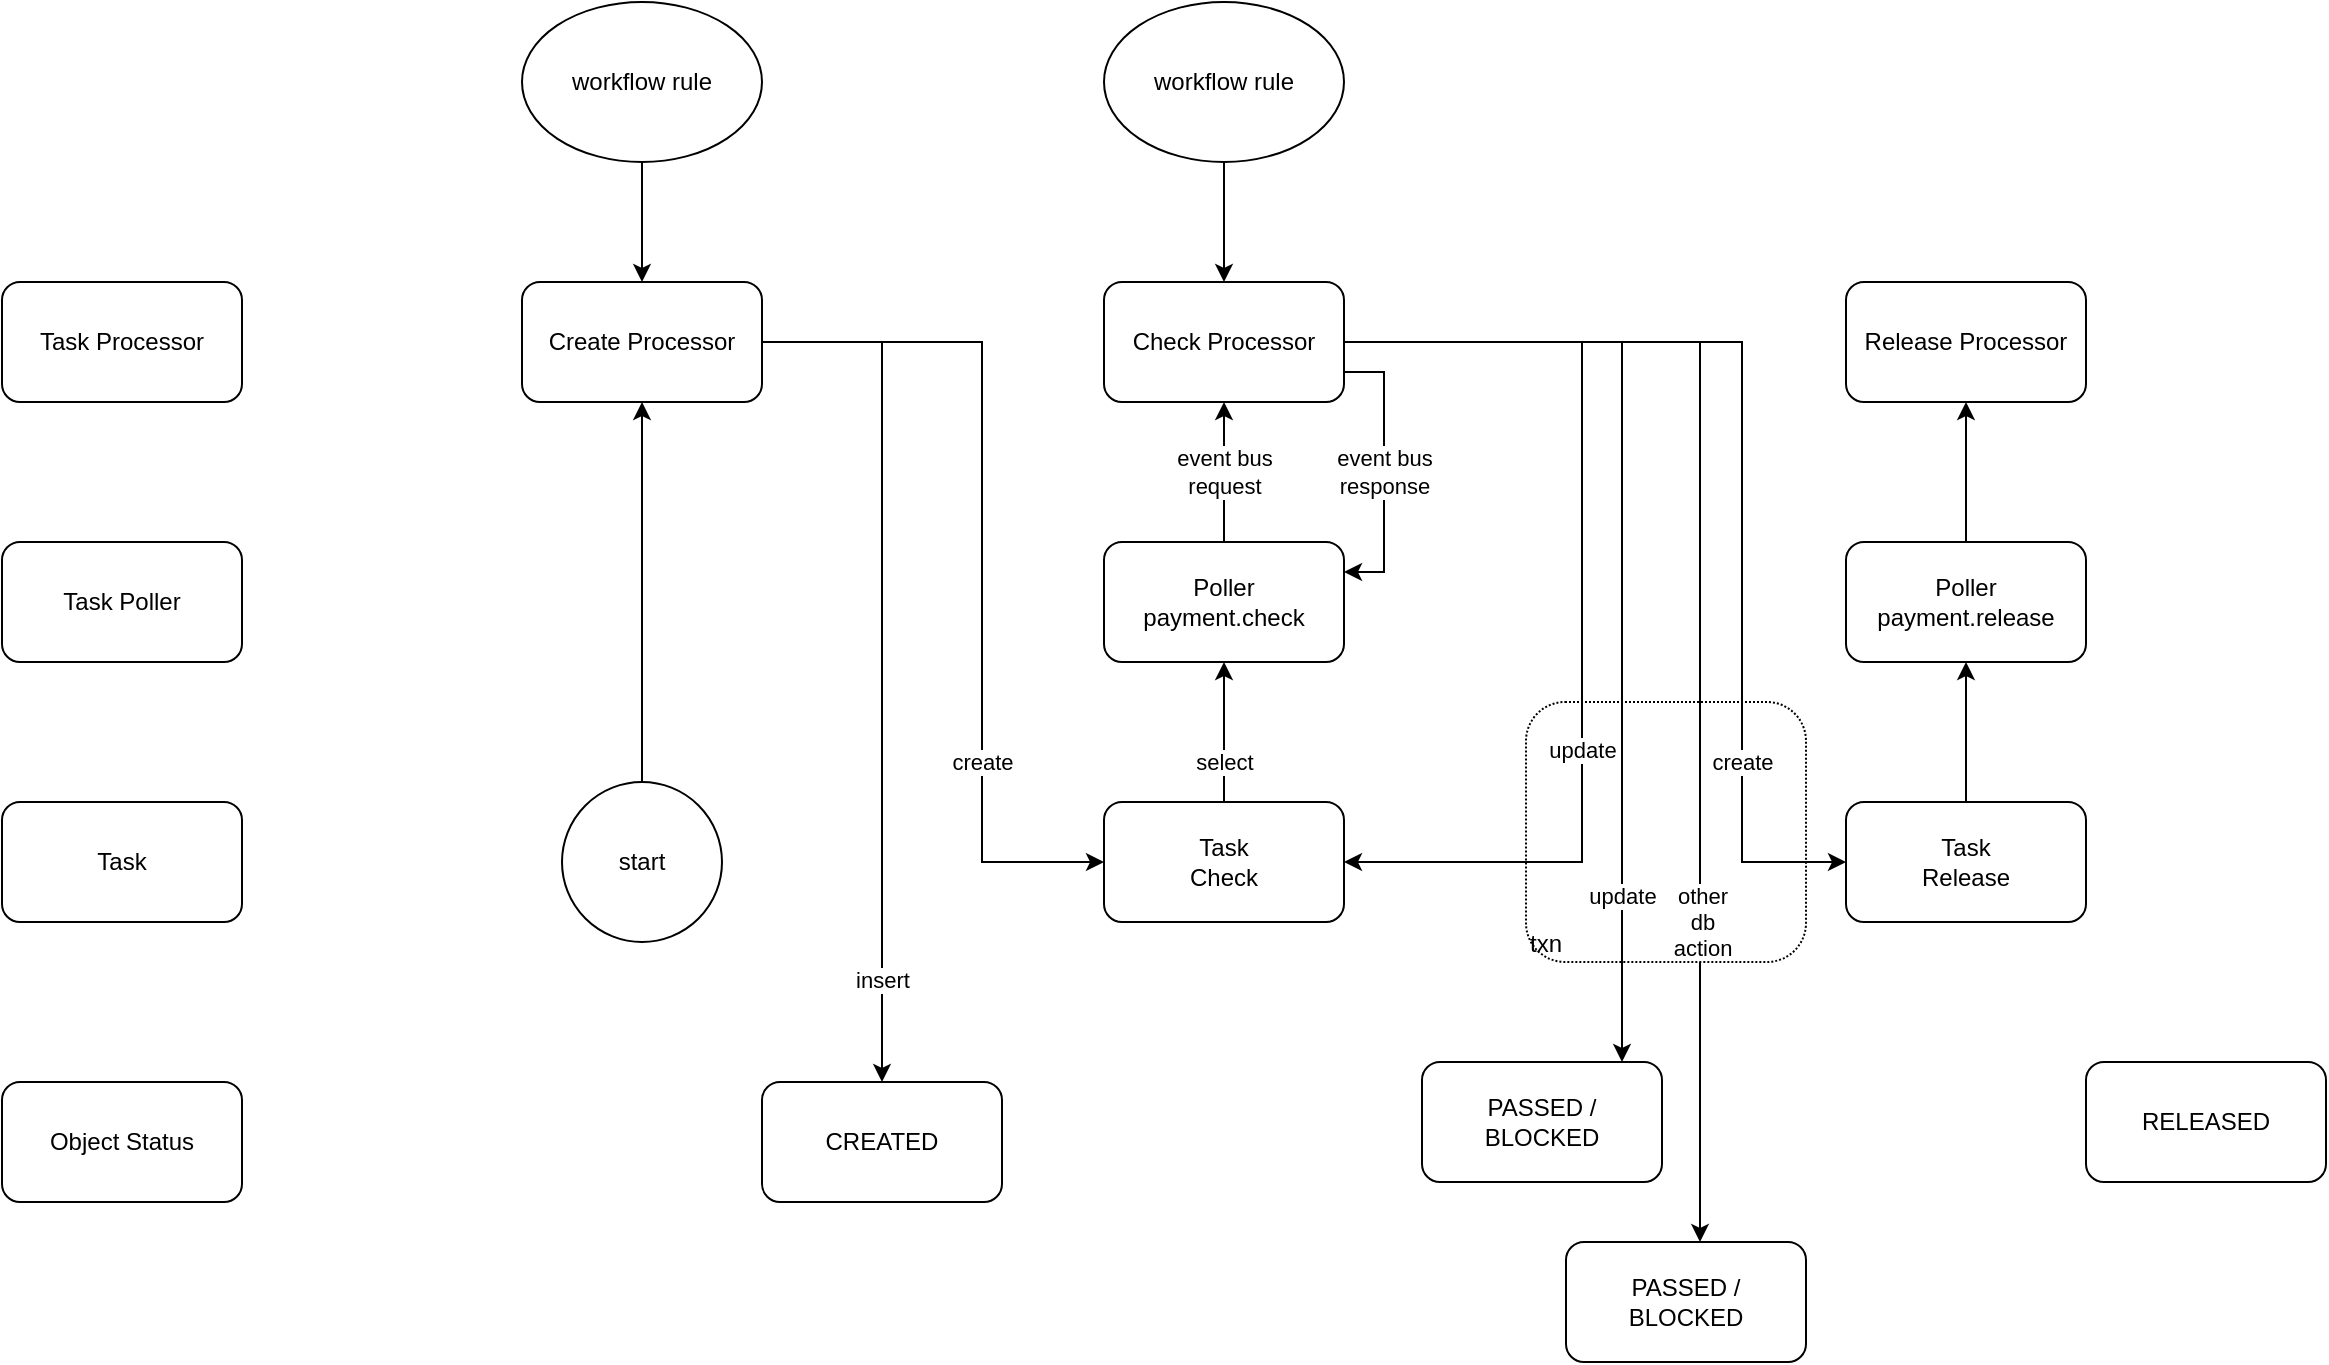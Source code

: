 <mxfile version="22.0.8" type="github">
  <diagram name="Page-1" id="2YBvvXClWsGukQMizWep">
    <mxGraphModel dx="2924" dy="1077" grid="1" gridSize="10" guides="1" tooltips="1" connect="1" arrows="1" fold="1" page="1" pageScale="1" pageWidth="850" pageHeight="1100" math="0" shadow="0">
      <root>
        <mxCell id="0" />
        <mxCell id="1" parent="0" />
        <mxCell id="lIXqguOIdfTzaIHsmeOv-21" value="" style="edgeStyle=orthogonalEdgeStyle;rounded=0;orthogonalLoop=1;jettySize=auto;html=1;" edge="1" parent="1" source="lIXqguOIdfTzaIHsmeOv-53" target="lIXqguOIdfTzaIHsmeOv-17">
          <mxGeometry relative="1" as="geometry">
            <mxPoint x="-250" y="430" as="sourcePoint" />
          </mxGeometry>
        </mxCell>
        <mxCell id="lIXqguOIdfTzaIHsmeOv-28" value="select" style="edgeStyle=orthogonalEdgeStyle;rounded=0;orthogonalLoop=1;jettySize=auto;html=1;entryX=0.5;entryY=1;entryDx=0;entryDy=0;" edge="1" parent="1" source="lIXqguOIdfTzaIHsmeOv-2" target="lIXqguOIdfTzaIHsmeOv-27">
          <mxGeometry x="-0.429" relative="1" as="geometry">
            <Array as="points">
              <mxPoint x="41" y="420" />
              <mxPoint x="41" y="420" />
            </Array>
            <mxPoint as="offset" />
          </mxGeometry>
        </mxCell>
        <mxCell id="lIXqguOIdfTzaIHsmeOv-2" value="Task&lt;br&gt;Check" style="rounded=1;whiteSpace=wrap;html=1;" vertex="1" parent="1">
          <mxGeometry x="-19" y="430" width="120" height="60" as="geometry" />
        </mxCell>
        <mxCell id="lIXqguOIdfTzaIHsmeOv-23" value="" style="edgeStyle=orthogonalEdgeStyle;rounded=0;orthogonalLoop=1;jettySize=auto;html=1;" edge="1" parent="1" source="lIXqguOIdfTzaIHsmeOv-42" target="lIXqguOIdfTzaIHsmeOv-19">
          <mxGeometry relative="1" as="geometry" />
        </mxCell>
        <mxCell id="lIXqguOIdfTzaIHsmeOv-3" value="Task&lt;br&gt;Release" style="rounded=1;whiteSpace=wrap;html=1;" vertex="1" parent="1">
          <mxGeometry x="352" y="430" width="120" height="60" as="geometry" />
        </mxCell>
        <mxCell id="lIXqguOIdfTzaIHsmeOv-10" value="CREATED" style="whiteSpace=wrap;html=1;rounded=1;" vertex="1" parent="1">
          <mxGeometry x="-190" y="570" width="120" height="60" as="geometry" />
        </mxCell>
        <mxCell id="lIXqguOIdfTzaIHsmeOv-11" value="PASSED / &lt;br&gt;BLOCKED" style="whiteSpace=wrap;html=1;rounded=1;" vertex="1" parent="1">
          <mxGeometry x="140" y="560" width="120" height="60" as="geometry" />
        </mxCell>
        <mxCell id="lIXqguOIdfTzaIHsmeOv-13" value="RELEASED" style="whiteSpace=wrap;html=1;rounded=1;" vertex="1" parent="1">
          <mxGeometry x="472" y="560" width="120" height="60" as="geometry" />
        </mxCell>
        <mxCell id="lIXqguOIdfTzaIHsmeOv-14" value="Task" style="rounded=1;whiteSpace=wrap;html=1;" vertex="1" parent="1">
          <mxGeometry x="-570" y="430" width="120" height="60" as="geometry" />
        </mxCell>
        <mxCell id="lIXqguOIdfTzaIHsmeOv-16" value="Object Status" style="rounded=1;whiteSpace=wrap;html=1;" vertex="1" parent="1">
          <mxGeometry x="-570" y="570" width="120" height="60" as="geometry" />
        </mxCell>
        <mxCell id="lIXqguOIdfTzaIHsmeOv-46" value="create" style="edgeStyle=orthogonalEdgeStyle;rounded=0;orthogonalLoop=1;jettySize=auto;html=1;entryX=0;entryY=0.5;entryDx=0;entryDy=0;" edge="1" parent="1" source="lIXqguOIdfTzaIHsmeOv-17" target="lIXqguOIdfTzaIHsmeOv-2">
          <mxGeometry x="0.485" relative="1" as="geometry">
            <Array as="points">
              <mxPoint x="-80" y="200" />
              <mxPoint x="-80" y="460" />
            </Array>
            <mxPoint as="offset" />
          </mxGeometry>
        </mxCell>
        <mxCell id="lIXqguOIdfTzaIHsmeOv-47" value="insert" style="edgeStyle=orthogonalEdgeStyle;rounded=0;orthogonalLoop=1;jettySize=auto;html=1;entryX=0.5;entryY=0;entryDx=0;entryDy=0;" edge="1" parent="1" source="lIXqguOIdfTzaIHsmeOv-17" target="lIXqguOIdfTzaIHsmeOv-10">
          <mxGeometry x="0.762" relative="1" as="geometry">
            <Array as="points">
              <mxPoint x="-130" y="200" />
            </Array>
            <mxPoint as="offset" />
          </mxGeometry>
        </mxCell>
        <mxCell id="lIXqguOIdfTzaIHsmeOv-17" value="Create Processor" style="rounded=1;whiteSpace=wrap;html=1;" vertex="1" parent="1">
          <mxGeometry x="-310" y="170" width="120" height="60" as="geometry" />
        </mxCell>
        <mxCell id="lIXqguOIdfTzaIHsmeOv-30" value="event bus&lt;br&gt;response" style="edgeStyle=orthogonalEdgeStyle;rounded=0;orthogonalLoop=1;jettySize=auto;html=1;entryX=1;entryY=0.25;entryDx=0;entryDy=0;exitX=1;exitY=0.75;exitDx=0;exitDy=0;" edge="1" parent="1" source="lIXqguOIdfTzaIHsmeOv-18" target="lIXqguOIdfTzaIHsmeOv-27">
          <mxGeometry relative="1" as="geometry">
            <mxPoint x="135" y="220" as="sourcePoint" />
          </mxGeometry>
        </mxCell>
        <mxCell id="lIXqguOIdfTzaIHsmeOv-55" value="other&lt;br&gt;db&lt;br&gt;action" style="edgeStyle=orthogonalEdgeStyle;rounded=0;orthogonalLoop=1;jettySize=auto;html=1;exitX=1;exitY=0.5;exitDx=0;exitDy=0;" edge="1" parent="1" source="lIXqguOIdfTzaIHsmeOv-18">
          <mxGeometry x="0.49" y="1" relative="1" as="geometry">
            <mxPoint x="70" y="210" as="sourcePoint" />
            <mxPoint x="279" y="650" as="targetPoint" />
            <Array as="points">
              <mxPoint x="279" y="200" />
            </Array>
            <mxPoint as="offset" />
          </mxGeometry>
        </mxCell>
        <mxCell id="lIXqguOIdfTzaIHsmeOv-18" value="Check Processor" style="rounded=1;whiteSpace=wrap;html=1;" vertex="1" parent="1">
          <mxGeometry x="-19" y="170" width="120" height="60" as="geometry" />
        </mxCell>
        <mxCell id="lIXqguOIdfTzaIHsmeOv-19" value="Release Processor" style="rounded=1;whiteSpace=wrap;html=1;" vertex="1" parent="1">
          <mxGeometry x="352" y="170" width="120" height="60" as="geometry" />
        </mxCell>
        <mxCell id="lIXqguOIdfTzaIHsmeOv-20" value="Task Processor" style="rounded=1;whiteSpace=wrap;html=1;" vertex="1" parent="1">
          <mxGeometry x="-570" y="170" width="120" height="60" as="geometry" />
        </mxCell>
        <mxCell id="lIXqguOIdfTzaIHsmeOv-26" value="Task Poller" style="rounded=1;whiteSpace=wrap;html=1;" vertex="1" parent="1">
          <mxGeometry x="-570" y="300" width="120" height="60" as="geometry" />
        </mxCell>
        <mxCell id="lIXqguOIdfTzaIHsmeOv-29" value="event bus&lt;br&gt;request" style="edgeStyle=orthogonalEdgeStyle;rounded=0;orthogonalLoop=1;jettySize=auto;html=1;" edge="1" parent="1" source="lIXqguOIdfTzaIHsmeOv-27" target="lIXqguOIdfTzaIHsmeOv-18">
          <mxGeometry relative="1" as="geometry" />
        </mxCell>
        <mxCell id="lIXqguOIdfTzaIHsmeOv-32" value="update" style="edgeStyle=orthogonalEdgeStyle;rounded=0;orthogonalLoop=1;jettySize=auto;html=1;entryX=1;entryY=0.5;entryDx=0;entryDy=0;exitX=1;exitY=0.5;exitDx=0;exitDy=0;" edge="1" parent="1" source="lIXqguOIdfTzaIHsmeOv-18" target="lIXqguOIdfTzaIHsmeOv-2">
          <mxGeometry x="0.297" relative="1" as="geometry">
            <Array as="points">
              <mxPoint x="220" y="200" />
              <mxPoint x="220" y="460" />
            </Array>
            <mxPoint as="offset" />
          </mxGeometry>
        </mxCell>
        <mxCell id="lIXqguOIdfTzaIHsmeOv-41" value="create" style="edgeStyle=orthogonalEdgeStyle;rounded=0;orthogonalLoop=1;jettySize=auto;html=1;exitX=1;exitY=0.5;exitDx=0;exitDy=0;" edge="1" parent="1" source="lIXqguOIdfTzaIHsmeOv-18" target="lIXqguOIdfTzaIHsmeOv-3">
          <mxGeometry x="0.601" relative="1" as="geometry">
            <Array as="points">
              <mxPoint x="300" y="200" />
              <mxPoint x="300" y="460" />
            </Array>
            <mxPoint as="offset" />
          </mxGeometry>
        </mxCell>
        <mxCell id="lIXqguOIdfTzaIHsmeOv-44" value="update" style="edgeStyle=orthogonalEdgeStyle;rounded=0;orthogonalLoop=1;jettySize=auto;html=1;" edge="1" parent="1" source="lIXqguOIdfTzaIHsmeOv-18" target="lIXqguOIdfTzaIHsmeOv-11">
          <mxGeometry x="0.667" relative="1" as="geometry">
            <mxPoint x="110" y="200" as="sourcePoint" />
            <mxPoint x="270" y="570" as="targetPoint" />
            <Array as="points">
              <mxPoint x="240" y="200" />
            </Array>
            <mxPoint as="offset" />
          </mxGeometry>
        </mxCell>
        <mxCell id="lIXqguOIdfTzaIHsmeOv-27" value="Poller&lt;br&gt;payment.check" style="rounded=1;whiteSpace=wrap;html=1;" vertex="1" parent="1">
          <mxGeometry x="-19" y="300" width="120" height="60" as="geometry" />
        </mxCell>
        <mxCell id="lIXqguOIdfTzaIHsmeOv-43" value="" style="edgeStyle=orthogonalEdgeStyle;rounded=0;orthogonalLoop=1;jettySize=auto;html=1;" edge="1" parent="1" source="lIXqguOIdfTzaIHsmeOv-3" target="lIXqguOIdfTzaIHsmeOv-42">
          <mxGeometry relative="1" as="geometry">
            <mxPoint x="412" y="430" as="sourcePoint" />
            <mxPoint x="412" y="230" as="targetPoint" />
          </mxGeometry>
        </mxCell>
        <mxCell id="lIXqguOIdfTzaIHsmeOv-42" value="Poller&lt;br&gt;payment.release" style="rounded=1;whiteSpace=wrap;html=1;" vertex="1" parent="1">
          <mxGeometry x="352" y="300" width="120" height="60" as="geometry" />
        </mxCell>
        <mxCell id="lIXqguOIdfTzaIHsmeOv-49" value="" style="edgeStyle=orthogonalEdgeStyle;rounded=0;orthogonalLoop=1;jettySize=auto;html=1;" edge="1" parent="1" source="lIXqguOIdfTzaIHsmeOv-48" target="lIXqguOIdfTzaIHsmeOv-18">
          <mxGeometry relative="1" as="geometry" />
        </mxCell>
        <mxCell id="lIXqguOIdfTzaIHsmeOv-48" value="workflow rule" style="ellipse;whiteSpace=wrap;html=1;" vertex="1" parent="1">
          <mxGeometry x="-19" y="30" width="120" height="80" as="geometry" />
        </mxCell>
        <mxCell id="lIXqguOIdfTzaIHsmeOv-51" value="" style="edgeStyle=orthogonalEdgeStyle;rounded=0;orthogonalLoop=1;jettySize=auto;html=1;" edge="1" parent="1" source="lIXqguOIdfTzaIHsmeOv-50" target="lIXqguOIdfTzaIHsmeOv-17">
          <mxGeometry relative="1" as="geometry" />
        </mxCell>
        <mxCell id="lIXqguOIdfTzaIHsmeOv-50" value="workflow rule" style="ellipse;whiteSpace=wrap;html=1;" vertex="1" parent="1">
          <mxGeometry x="-310" y="30" width="120" height="80" as="geometry" />
        </mxCell>
        <mxCell id="lIXqguOIdfTzaIHsmeOv-52" value="txn" style="rounded=1;whiteSpace=wrap;html=1;dashed=1;dashPattern=1 1;fillColor=none;align=left;verticalAlign=bottom;" vertex="1" parent="1">
          <mxGeometry x="192" y="380" width="140" height="130" as="geometry" />
        </mxCell>
        <mxCell id="lIXqguOIdfTzaIHsmeOv-53" value="start" style="ellipse;whiteSpace=wrap;html=1;aspect=fixed;" vertex="1" parent="1">
          <mxGeometry x="-290" y="420" width="80" height="80" as="geometry" />
        </mxCell>
        <mxCell id="lIXqguOIdfTzaIHsmeOv-54" value="PASSED / &lt;br&gt;BLOCKED" style="whiteSpace=wrap;html=1;rounded=1;" vertex="1" parent="1">
          <mxGeometry x="212" y="650" width="120" height="60" as="geometry" />
        </mxCell>
      </root>
    </mxGraphModel>
  </diagram>
</mxfile>
